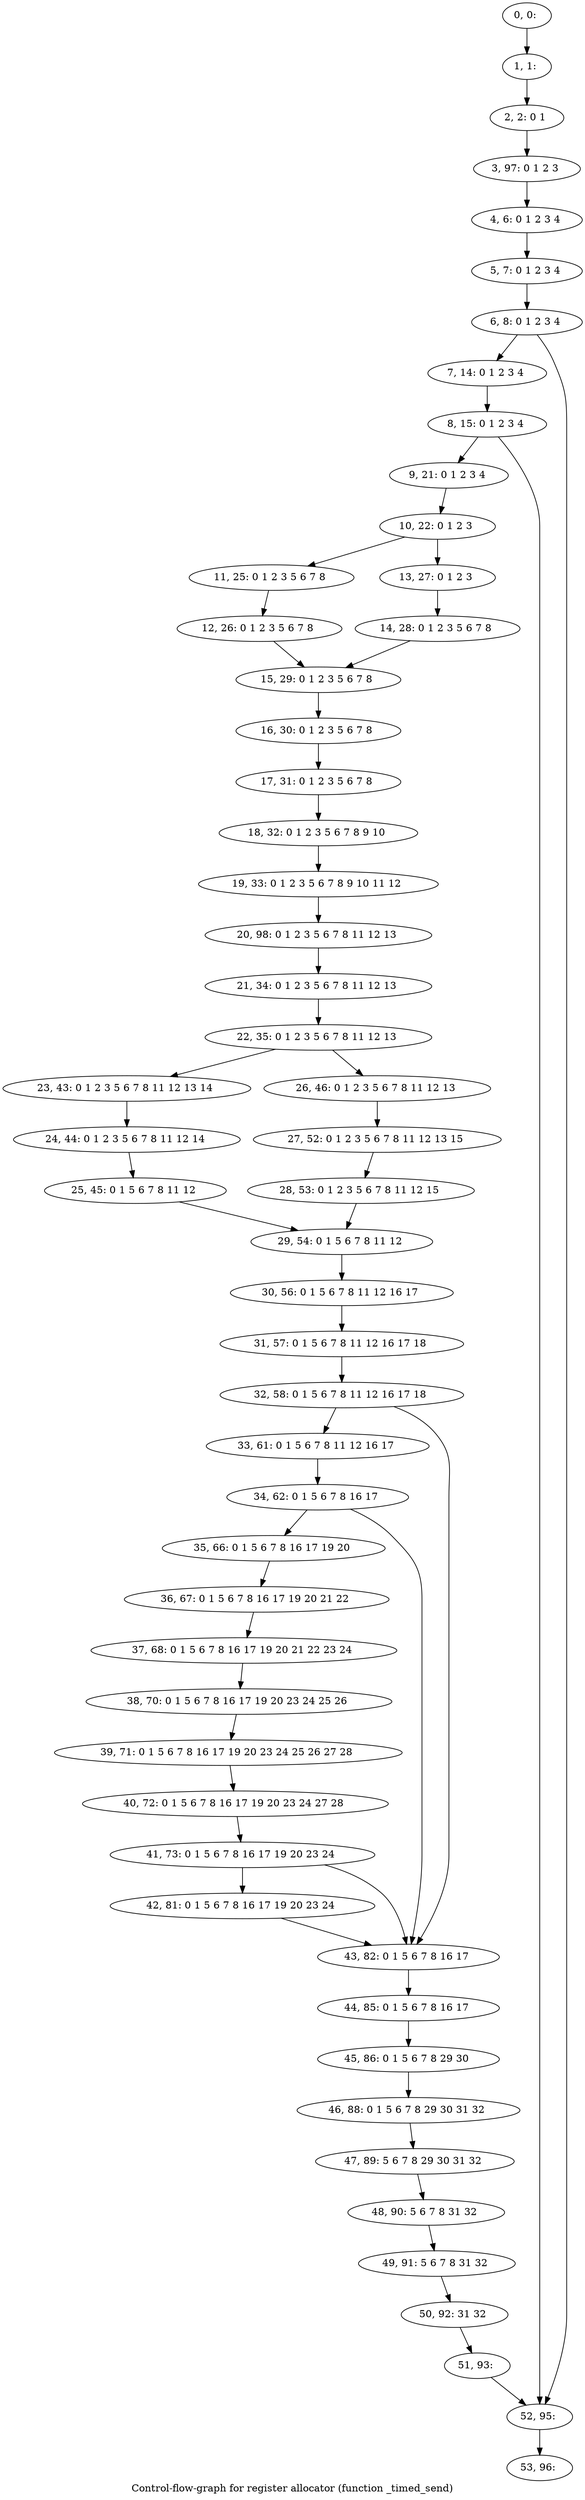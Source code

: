 digraph G {
graph [label="Control-flow-graph for register allocator (function _timed_send)"]
0[label="0, 0: "];
1[label="1, 1: "];
2[label="2, 2: 0 1 "];
3[label="3, 97: 0 1 2 3 "];
4[label="4, 6: 0 1 2 3 4 "];
5[label="5, 7: 0 1 2 3 4 "];
6[label="6, 8: 0 1 2 3 4 "];
7[label="7, 14: 0 1 2 3 4 "];
8[label="8, 15: 0 1 2 3 4 "];
9[label="9, 21: 0 1 2 3 4 "];
10[label="10, 22: 0 1 2 3 "];
11[label="11, 25: 0 1 2 3 5 6 7 8 "];
12[label="12, 26: 0 1 2 3 5 6 7 8 "];
13[label="13, 27: 0 1 2 3 "];
14[label="14, 28: 0 1 2 3 5 6 7 8 "];
15[label="15, 29: 0 1 2 3 5 6 7 8 "];
16[label="16, 30: 0 1 2 3 5 6 7 8 "];
17[label="17, 31: 0 1 2 3 5 6 7 8 "];
18[label="18, 32: 0 1 2 3 5 6 7 8 9 10 "];
19[label="19, 33: 0 1 2 3 5 6 7 8 9 10 11 12 "];
20[label="20, 98: 0 1 2 3 5 6 7 8 11 12 13 "];
21[label="21, 34: 0 1 2 3 5 6 7 8 11 12 13 "];
22[label="22, 35: 0 1 2 3 5 6 7 8 11 12 13 "];
23[label="23, 43: 0 1 2 3 5 6 7 8 11 12 13 14 "];
24[label="24, 44: 0 1 2 3 5 6 7 8 11 12 14 "];
25[label="25, 45: 0 1 5 6 7 8 11 12 "];
26[label="26, 46: 0 1 2 3 5 6 7 8 11 12 13 "];
27[label="27, 52: 0 1 2 3 5 6 7 8 11 12 13 15 "];
28[label="28, 53: 0 1 2 3 5 6 7 8 11 12 15 "];
29[label="29, 54: 0 1 5 6 7 8 11 12 "];
30[label="30, 56: 0 1 5 6 7 8 11 12 16 17 "];
31[label="31, 57: 0 1 5 6 7 8 11 12 16 17 18 "];
32[label="32, 58: 0 1 5 6 7 8 11 12 16 17 18 "];
33[label="33, 61: 0 1 5 6 7 8 11 12 16 17 "];
34[label="34, 62: 0 1 5 6 7 8 16 17 "];
35[label="35, 66: 0 1 5 6 7 8 16 17 19 20 "];
36[label="36, 67: 0 1 5 6 7 8 16 17 19 20 21 22 "];
37[label="37, 68: 0 1 5 6 7 8 16 17 19 20 21 22 23 24 "];
38[label="38, 70: 0 1 5 6 7 8 16 17 19 20 23 24 25 26 "];
39[label="39, 71: 0 1 5 6 7 8 16 17 19 20 23 24 25 26 27 28 "];
40[label="40, 72: 0 1 5 6 7 8 16 17 19 20 23 24 27 28 "];
41[label="41, 73: 0 1 5 6 7 8 16 17 19 20 23 24 "];
42[label="42, 81: 0 1 5 6 7 8 16 17 19 20 23 24 "];
43[label="43, 82: 0 1 5 6 7 8 16 17 "];
44[label="44, 85: 0 1 5 6 7 8 16 17 "];
45[label="45, 86: 0 1 5 6 7 8 29 30 "];
46[label="46, 88: 0 1 5 6 7 8 29 30 31 32 "];
47[label="47, 89: 5 6 7 8 29 30 31 32 "];
48[label="48, 90: 5 6 7 8 31 32 "];
49[label="49, 91: 5 6 7 8 31 32 "];
50[label="50, 92: 31 32 "];
51[label="51, 93: "];
52[label="52, 95: "];
53[label="53, 96: "];
0->1 ;
1->2 ;
2->3 ;
3->4 ;
4->5 ;
5->6 ;
6->7 ;
6->52 ;
7->8 ;
8->9 ;
8->52 ;
9->10 ;
10->11 ;
10->13 ;
11->12 ;
12->15 ;
13->14 ;
14->15 ;
15->16 ;
16->17 ;
17->18 ;
18->19 ;
19->20 ;
20->21 ;
21->22 ;
22->23 ;
22->26 ;
23->24 ;
24->25 ;
25->29 ;
26->27 ;
27->28 ;
28->29 ;
29->30 ;
30->31 ;
31->32 ;
32->33 ;
32->43 ;
33->34 ;
34->35 ;
34->43 ;
35->36 ;
36->37 ;
37->38 ;
38->39 ;
39->40 ;
40->41 ;
41->42 ;
41->43 ;
42->43 ;
43->44 ;
44->45 ;
45->46 ;
46->47 ;
47->48 ;
48->49 ;
49->50 ;
50->51 ;
51->52 ;
52->53 ;
}

